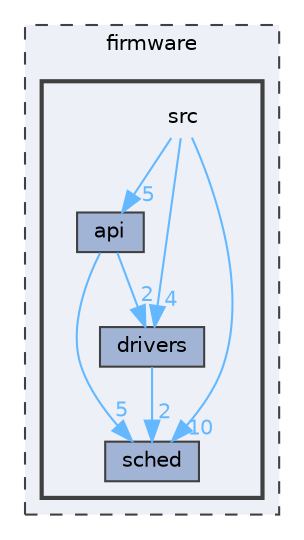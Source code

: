 digraph "firmware/src"
{
 // LATEX_PDF_SIZE
  bgcolor="transparent";
  edge [fontname=Helvetica,fontsize=10,labelfontname=Helvetica,labelfontsize=10];
  node [fontname=Helvetica,fontsize=10,shape=box,height=0.2,width=0.4];
  compound=true
  subgraph clusterdir_d9edf6c004b4a7ff14fe9ae7a92214ee {
    graph [ bgcolor="#edf0f7", pencolor="grey25", label="firmware", fontname=Helvetica,fontsize=10 style="filled,dashed", URL="dir_d9edf6c004b4a7ff14fe9ae7a92214ee.html",tooltip=""]
  subgraph clusterdir_c898ccd6027d5da3247aa855d21ca2cf {
    graph [ bgcolor="#edf0f7", pencolor="grey25", label="", fontname=Helvetica,fontsize=10 style="filled,bold", URL="dir_c898ccd6027d5da3247aa855d21ca2cf.html",tooltip=""]
    dir_c898ccd6027d5da3247aa855d21ca2cf [shape=plaintext, label="src"];
  dir_18ac01a18bb8b208f27c88345941c779 [label="api", fillcolor="#a2b4d6", color="grey25", style="filled", URL="dir_18ac01a18bb8b208f27c88345941c779.html",tooltip=""];
  dir_e200633b3c29dcc6afc0356839fb5e29 [label="drivers", fillcolor="#a2b4d6", color="grey25", style="filled", URL="dir_e200633b3c29dcc6afc0356839fb5e29.html",tooltip=""];
  dir_7823007820cfe4d1a4ad04f11c50e251 [label="sched", fillcolor="#a2b4d6", color="grey25", style="filled", URL="dir_7823007820cfe4d1a4ad04f11c50e251.html",tooltip=""];
  }
  }
  dir_c898ccd6027d5da3247aa855d21ca2cf->dir_18ac01a18bb8b208f27c88345941c779 [headlabel="5", labeldistance=1.5 headhref="dir_000004_000000.html" href="dir_000004_000000.html" color="steelblue1" fontcolor="steelblue1"];
  dir_c898ccd6027d5da3247aa855d21ca2cf->dir_7823007820cfe4d1a4ad04f11c50e251 [headlabel="10", labeldistance=1.5 headhref="dir_000004_000003.html" href="dir_000004_000003.html" color="steelblue1" fontcolor="steelblue1"];
  dir_c898ccd6027d5da3247aa855d21ca2cf->dir_e200633b3c29dcc6afc0356839fb5e29 [headlabel="4", labeldistance=1.5 headhref="dir_000004_000001.html" href="dir_000004_000001.html" color="steelblue1" fontcolor="steelblue1"];
  dir_18ac01a18bb8b208f27c88345941c779->dir_7823007820cfe4d1a4ad04f11c50e251 [headlabel="5", labeldistance=1.5 headhref="dir_000000_000003.html" href="dir_000000_000003.html" color="steelblue1" fontcolor="steelblue1"];
  dir_18ac01a18bb8b208f27c88345941c779->dir_e200633b3c29dcc6afc0356839fb5e29 [headlabel="2", labeldistance=1.5 headhref="dir_000000_000001.html" href="dir_000000_000001.html" color="steelblue1" fontcolor="steelblue1"];
  dir_e200633b3c29dcc6afc0356839fb5e29->dir_7823007820cfe4d1a4ad04f11c50e251 [headlabel="2", labeldistance=1.5 headhref="dir_000001_000003.html" href="dir_000001_000003.html" color="steelblue1" fontcolor="steelblue1"];
}
